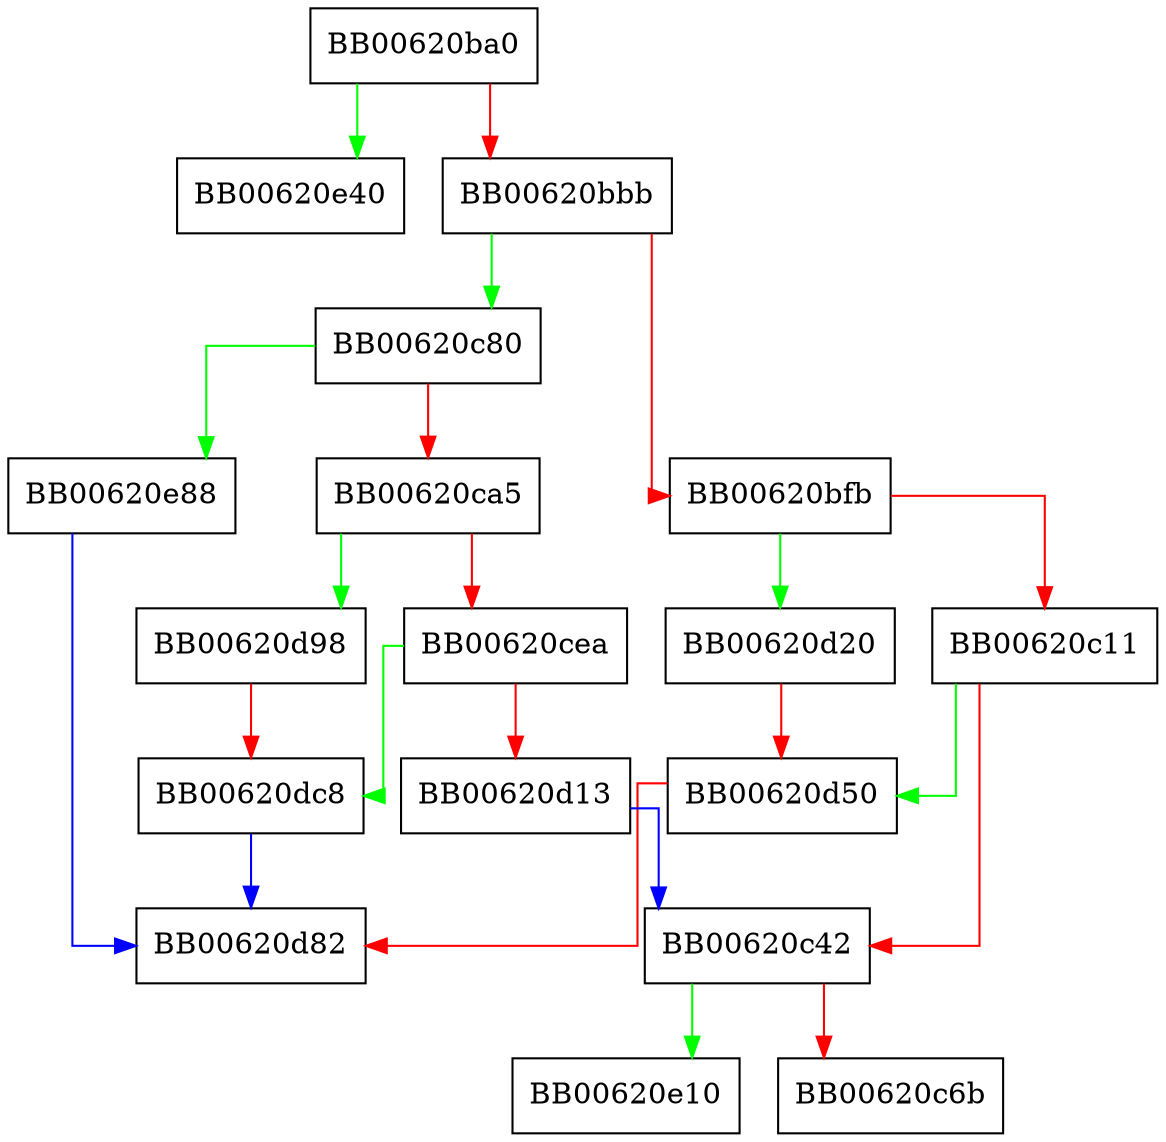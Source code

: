 digraph PKCS12_verify_mac {
  node [shape="box"];
  graph [splines=ortho];
  BB00620ba0 -> BB00620e40 [color="green"];
  BB00620ba0 -> BB00620bbb [color="red"];
  BB00620bbb -> BB00620c80 [color="green"];
  BB00620bbb -> BB00620bfb [color="red"];
  BB00620bfb -> BB00620d20 [color="green"];
  BB00620bfb -> BB00620c11 [color="red"];
  BB00620c11 -> BB00620d50 [color="green"];
  BB00620c11 -> BB00620c42 [color="red"];
  BB00620c42 -> BB00620e10 [color="green"];
  BB00620c42 -> BB00620c6b [color="red"];
  BB00620c80 -> BB00620e88 [color="green"];
  BB00620c80 -> BB00620ca5 [color="red"];
  BB00620ca5 -> BB00620d98 [color="green"];
  BB00620ca5 -> BB00620cea [color="red"];
  BB00620cea -> BB00620dc8 [color="green"];
  BB00620cea -> BB00620d13 [color="red"];
  BB00620d13 -> BB00620c42 [color="blue"];
  BB00620d20 -> BB00620d50 [color="red"];
  BB00620d50 -> BB00620d82 [color="red"];
  BB00620d98 -> BB00620dc8 [color="red"];
  BB00620dc8 -> BB00620d82 [color="blue"];
  BB00620e88 -> BB00620d82 [color="blue"];
}